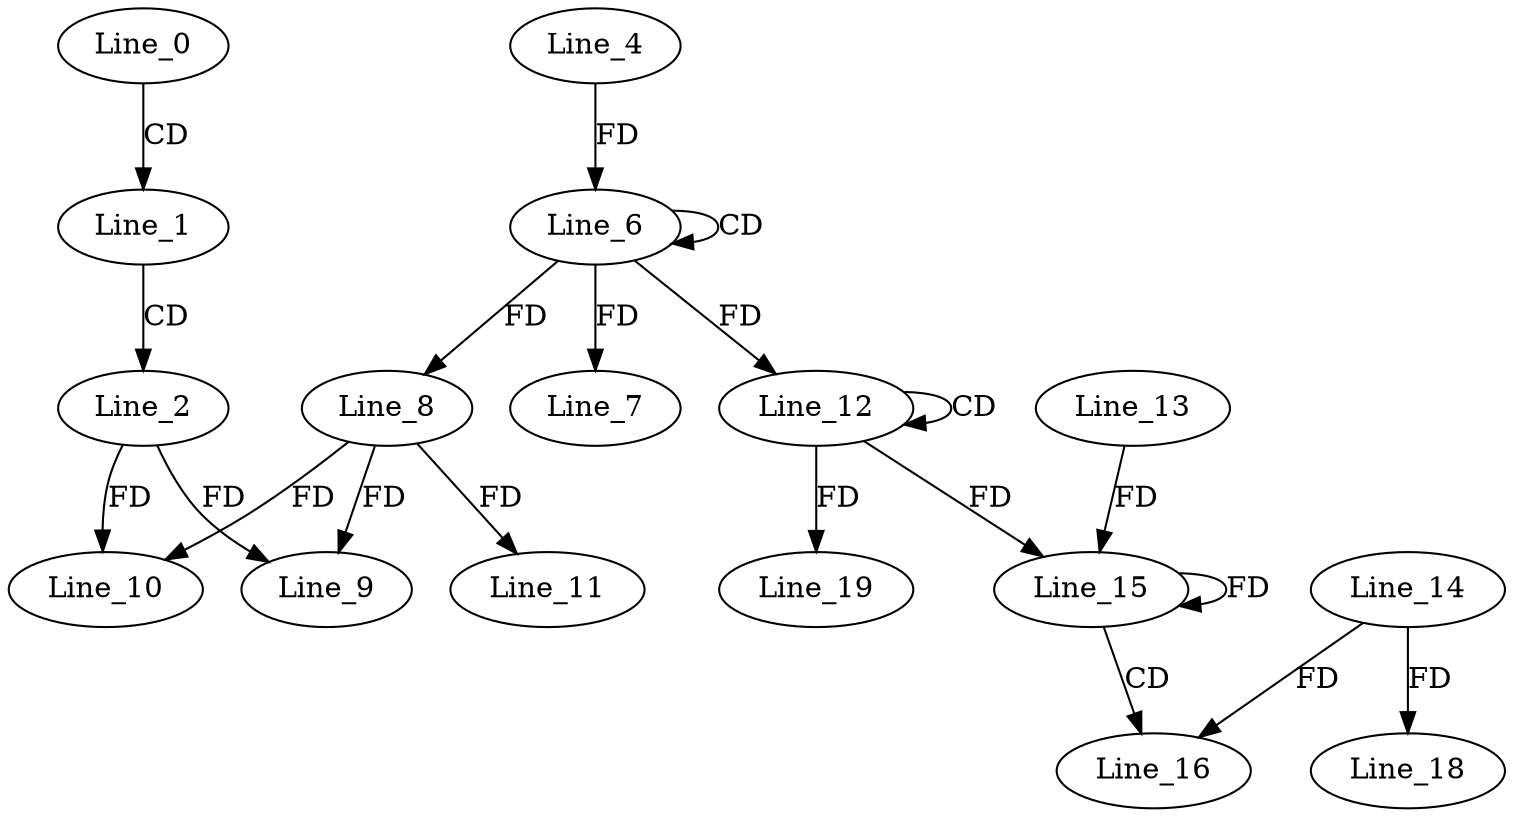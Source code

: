 digraph G {
  Line_0;
  Line_1;
  Line_2;
  Line_6;
  Line_6;
  Line_4;
  Line_7;
  Line_8;
  Line_8;
  Line_9;
  Line_10;
  Line_11;
  Line_12;
  Line_12;
  Line_15;
  Line_13;
  Line_15;
  Line_15;
  Line_16;
  Line_14;
  Line_18;
  Line_19;
  Line_0 -> Line_1 [ label="CD" ];
  Line_1 -> Line_2 [ label="CD" ];
  Line_6 -> Line_6 [ label="CD" ];
  Line_4 -> Line_6 [ label="FD" ];
  Line_6 -> Line_7 [ label="FD" ];
  Line_6 -> Line_8 [ label="FD" ];
  Line_8 -> Line_9 [ label="FD" ];
  Line_2 -> Line_9 [ label="FD" ];
  Line_8 -> Line_10 [ label="FD" ];
  Line_2 -> Line_10 [ label="FD" ];
  Line_8 -> Line_11 [ label="FD" ];
  Line_12 -> Line_12 [ label="CD" ];
  Line_6 -> Line_12 [ label="FD" ];
  Line_15 -> Line_15 [ label="FD" ];
  Line_13 -> Line_15 [ label="FD" ];
  Line_12 -> Line_15 [ label="FD" ];
  Line_15 -> Line_16 [ label="CD" ];
  Line_14 -> Line_16 [ label="FD" ];
  Line_14 -> Line_18 [ label="FD" ];
  Line_12 -> Line_19 [ label="FD" ];
}
